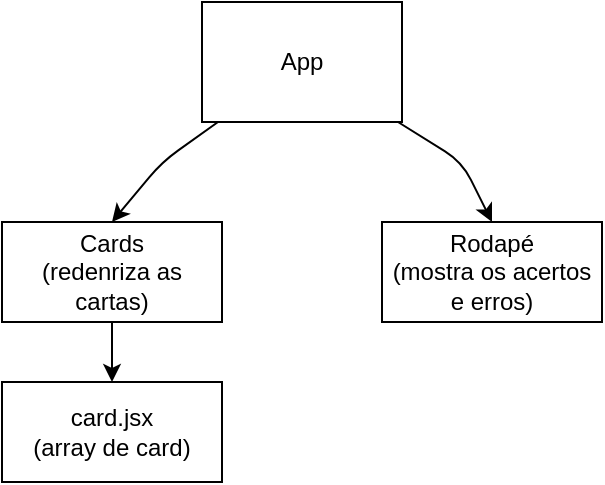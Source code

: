 <mxfile>
    <diagram id="qIr1qHCXXIxZkPonmDNH" name="Página-1">
        <mxGraphModel dx="633" dy="1614" grid="1" gridSize="10" guides="1" tooltips="1" connect="1" arrows="1" fold="1" page="1" pageScale="1" pageWidth="827" pageHeight="1169" math="0" shadow="0">
            <root>
                <mxCell id="0"/>
                <mxCell id="1" parent="0"/>
                <mxCell id="10" style="edgeStyle=none;html=1;entryX=0.5;entryY=0;entryDx=0;entryDy=0;" edge="1" parent="1" source="2" target="6">
                    <mxGeometry relative="1" as="geometry">
                        <Array as="points">
                            <mxPoint x="320" y="10"/>
                        </Array>
                    </mxGeometry>
                </mxCell>
                <mxCell id="11" style="edgeStyle=none;html=1;entryX=0.5;entryY=0;entryDx=0;entryDy=0;" edge="1" parent="1" source="2" target="3">
                    <mxGeometry relative="1" as="geometry">
                        <Array as="points">
                            <mxPoint x="170" y="10"/>
                        </Array>
                    </mxGeometry>
                </mxCell>
                <mxCell id="2" value="App" style="rounded=0;whiteSpace=wrap;html=1;" vertex="1" parent="1">
                    <mxGeometry x="190" y="-70" width="100" height="60" as="geometry"/>
                </mxCell>
                <mxCell id="13" style="edgeStyle=none;html=1;entryX=0.5;entryY=0;entryDx=0;entryDy=0;" edge="1" parent="1" source="3" target="12">
                    <mxGeometry relative="1" as="geometry"/>
                </mxCell>
                <mxCell id="3" value="Cards&lt;br&gt;(redenriza as cartas)" style="rounded=0;whiteSpace=wrap;html=1;" vertex="1" parent="1">
                    <mxGeometry x="90" y="40" width="110" height="50" as="geometry"/>
                </mxCell>
                <mxCell id="6" value="Rodapé&lt;br&gt;(mostra os acertos e erros)" style="rounded=0;whiteSpace=wrap;html=1;" vertex="1" parent="1">
                    <mxGeometry x="280" y="40" width="110" height="50" as="geometry"/>
                </mxCell>
                <mxCell id="12" value="card.jsx&lt;br&gt;(array de card)" style="rounded=0;whiteSpace=wrap;html=1;" vertex="1" parent="1">
                    <mxGeometry x="90" y="120" width="110" height="50" as="geometry"/>
                </mxCell>
            </root>
        </mxGraphModel>
    </diagram>
</mxfile>